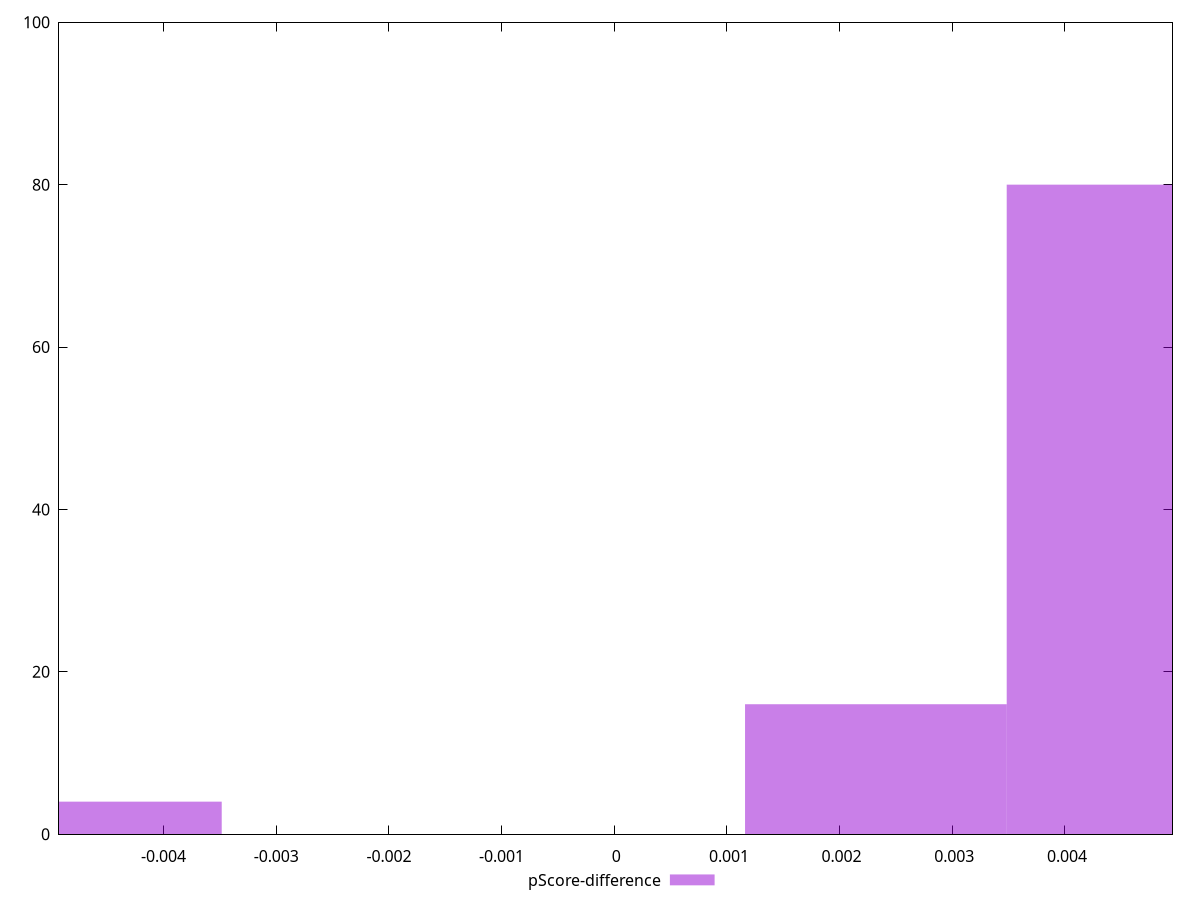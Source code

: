 reset

$pScoreDifference <<EOF
-0.004644931126920568 4
0.004644931126920568 80
0.002322465563460284 16
EOF

set key outside below
set boxwidth 0.002322465563460284
set xrange [-0.004927834209697446:0.004955154772151804]
set yrange [0:100]
set trange [0:100]
set style fill transparent solid 0.5 noborder
set terminal svg size 640, 490 enhanced background rgb 'white'
set output "reports/report_00033_2021-03-01T14-23-16.841Z/mainthread-work-breakdown/samples/astro-inner/pScore-difference/histogram.svg"

plot $pScoreDifference title "pScore-difference" with boxes

reset
